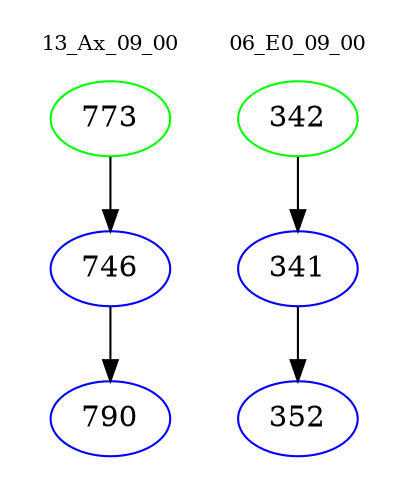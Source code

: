 digraph{
subgraph cluster_0 {
color = white
label = "13_Ax_09_00";
fontsize=10;
T0_773 [label="773", color="green"]
T0_773 -> T0_746 [color="black"]
T0_746 [label="746", color="blue"]
T0_746 -> T0_790 [color="black"]
T0_790 [label="790", color="blue"]
}
subgraph cluster_1 {
color = white
label = "06_E0_09_00";
fontsize=10;
T1_342 [label="342", color="green"]
T1_342 -> T1_341 [color="black"]
T1_341 [label="341", color="blue"]
T1_341 -> T1_352 [color="black"]
T1_352 [label="352", color="blue"]
}
}
